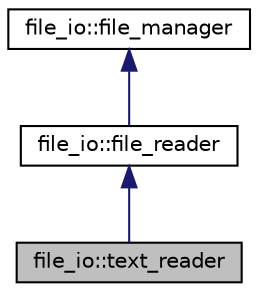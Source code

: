 digraph "file_io::text_reader"
{
 // LATEX_PDF_SIZE
  edge [fontname="Helvetica",fontsize="10",labelfontname="Helvetica",labelfontsize="10"];
  node [fontname="Helvetica",fontsize="10",shape=record];
  Node1 [label="file_io::text_reader",height=0.2,width=0.4,color="black", fillcolor="grey75", style="filled", fontcolor="black",tooltip="Defines a mechanism for reading text files."];
  Node2 -> Node1 [dir="back",color="midnightblue",fontsize="10",style="solid",fontname="Helvetica"];
  Node2 [label="file_io::file_reader",height=0.2,width=0.4,color="black", fillcolor="white", style="filled",URL="$structfile__io_1_1file__reader.html",tooltip="Defines a mechanism for reading files."];
  Node3 -> Node2 [dir="back",color="midnightblue",fontsize="10",style="solid",fontname="Helvetica"];
  Node3 [label="file_io::file_manager",height=0.2,width=0.4,color="black", fillcolor="white", style="filled",URL="$structfile__io_1_1file__manager.html",tooltip="Defines a base type for managint file I/O."];
}
